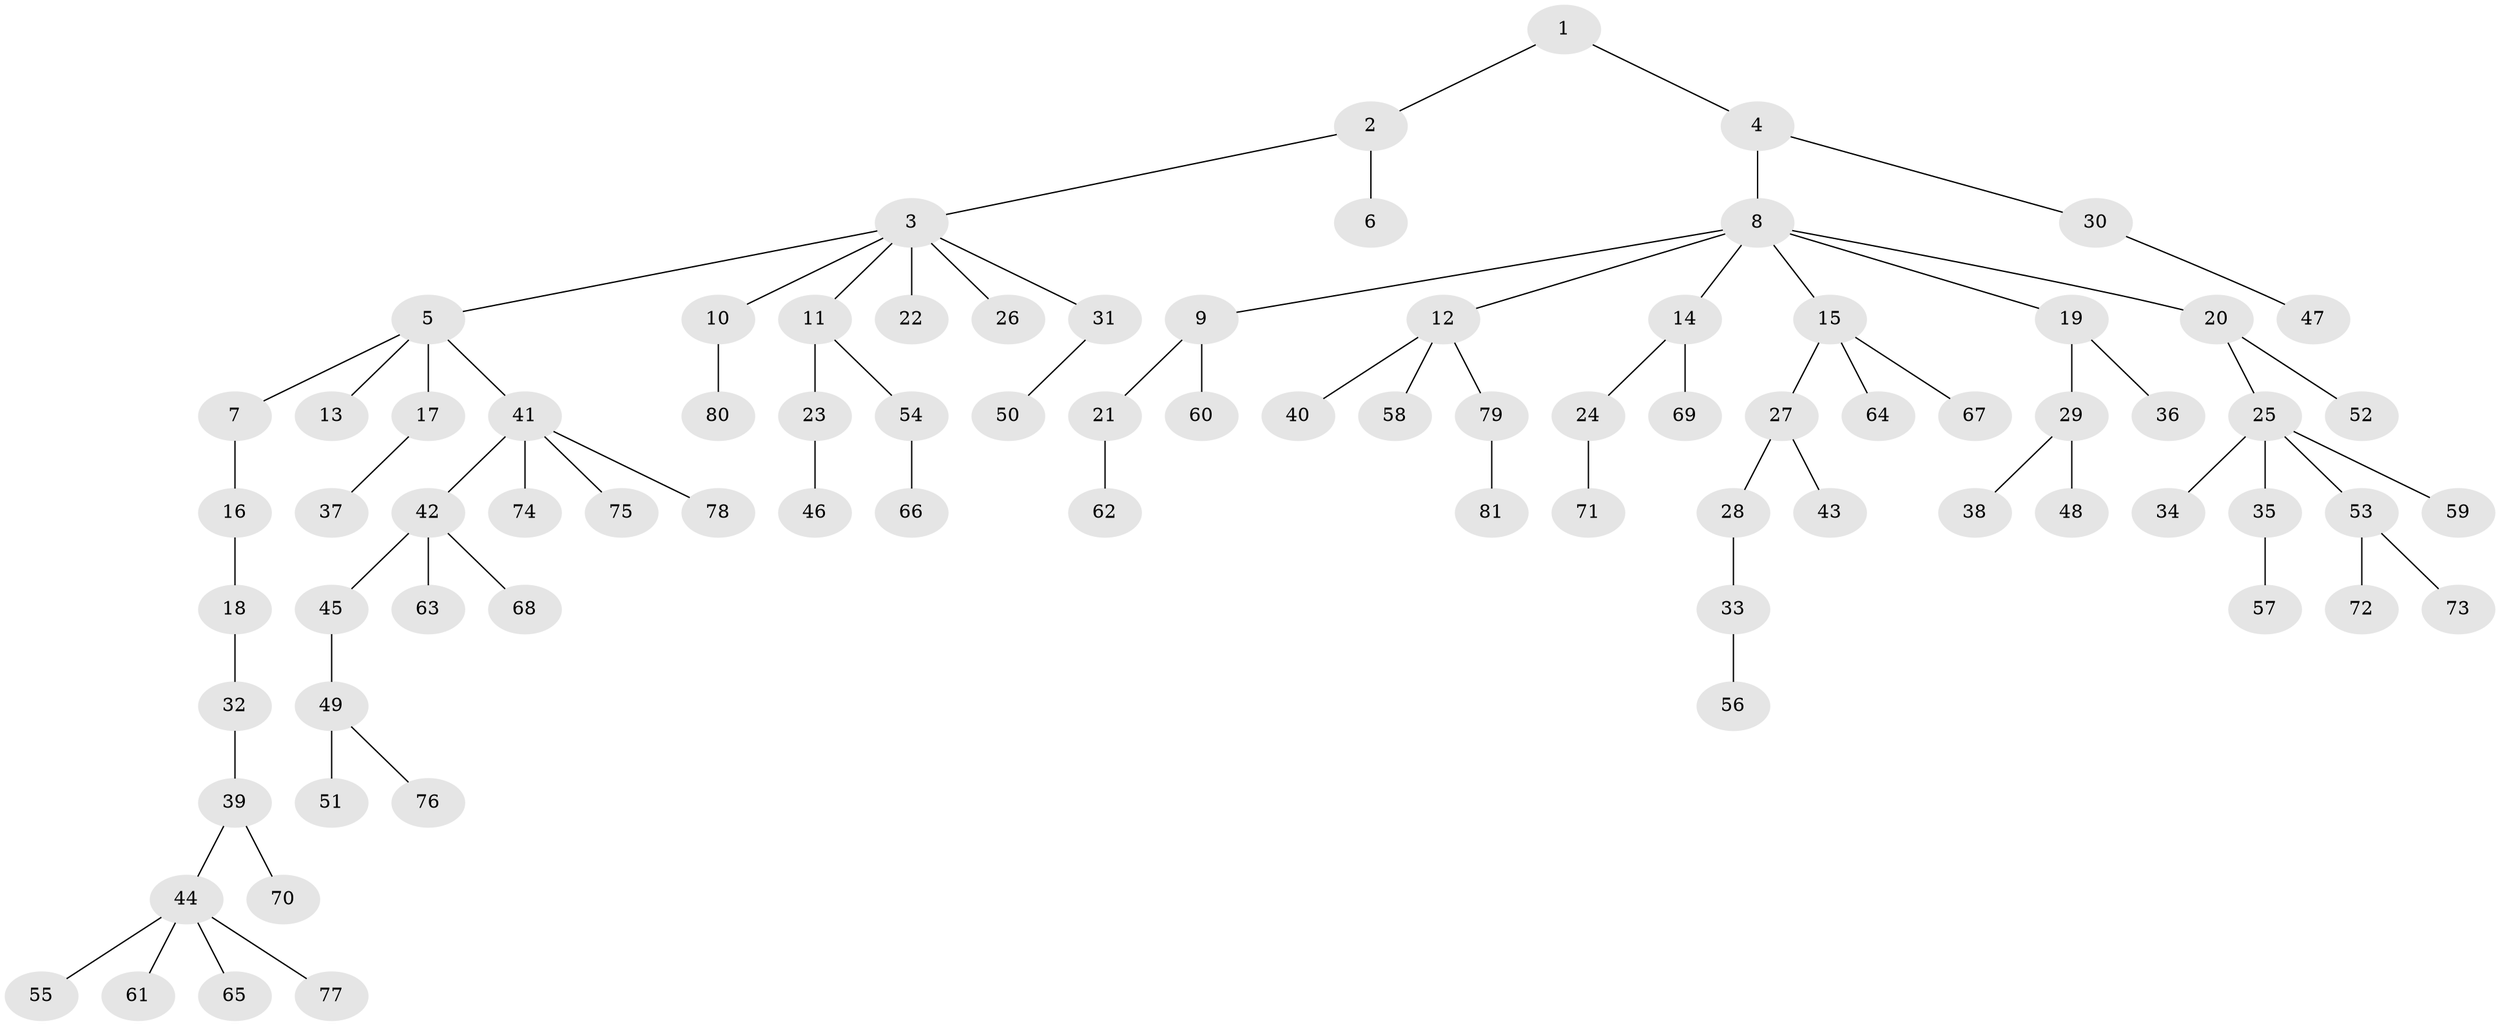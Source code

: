 // coarse degree distribution, {2: 0.21428571428571427, 10: 0.017857142857142856, 8: 0.017857142857142856, 3: 0.07142857142857142, 1: 0.5892857142857143, 4: 0.05357142857142857, 5: 0.017857142857142856, 6: 0.017857142857142856}
// Generated by graph-tools (version 1.1) at 2025/52/02/27/25 19:52:12]
// undirected, 81 vertices, 80 edges
graph export_dot {
graph [start="1"]
  node [color=gray90,style=filled];
  1;
  2;
  3;
  4;
  5;
  6;
  7;
  8;
  9;
  10;
  11;
  12;
  13;
  14;
  15;
  16;
  17;
  18;
  19;
  20;
  21;
  22;
  23;
  24;
  25;
  26;
  27;
  28;
  29;
  30;
  31;
  32;
  33;
  34;
  35;
  36;
  37;
  38;
  39;
  40;
  41;
  42;
  43;
  44;
  45;
  46;
  47;
  48;
  49;
  50;
  51;
  52;
  53;
  54;
  55;
  56;
  57;
  58;
  59;
  60;
  61;
  62;
  63;
  64;
  65;
  66;
  67;
  68;
  69;
  70;
  71;
  72;
  73;
  74;
  75;
  76;
  77;
  78;
  79;
  80;
  81;
  1 -- 2;
  1 -- 4;
  2 -- 3;
  2 -- 6;
  3 -- 5;
  3 -- 10;
  3 -- 11;
  3 -- 22;
  3 -- 26;
  3 -- 31;
  4 -- 8;
  4 -- 30;
  5 -- 7;
  5 -- 13;
  5 -- 17;
  5 -- 41;
  7 -- 16;
  8 -- 9;
  8 -- 12;
  8 -- 14;
  8 -- 15;
  8 -- 19;
  8 -- 20;
  9 -- 21;
  9 -- 60;
  10 -- 80;
  11 -- 23;
  11 -- 54;
  12 -- 40;
  12 -- 58;
  12 -- 79;
  14 -- 24;
  14 -- 69;
  15 -- 27;
  15 -- 64;
  15 -- 67;
  16 -- 18;
  17 -- 37;
  18 -- 32;
  19 -- 29;
  19 -- 36;
  20 -- 25;
  20 -- 52;
  21 -- 62;
  23 -- 46;
  24 -- 71;
  25 -- 34;
  25 -- 35;
  25 -- 53;
  25 -- 59;
  27 -- 28;
  27 -- 43;
  28 -- 33;
  29 -- 38;
  29 -- 48;
  30 -- 47;
  31 -- 50;
  32 -- 39;
  33 -- 56;
  35 -- 57;
  39 -- 44;
  39 -- 70;
  41 -- 42;
  41 -- 74;
  41 -- 75;
  41 -- 78;
  42 -- 45;
  42 -- 63;
  42 -- 68;
  44 -- 55;
  44 -- 61;
  44 -- 65;
  44 -- 77;
  45 -- 49;
  49 -- 51;
  49 -- 76;
  53 -- 72;
  53 -- 73;
  54 -- 66;
  79 -- 81;
}
